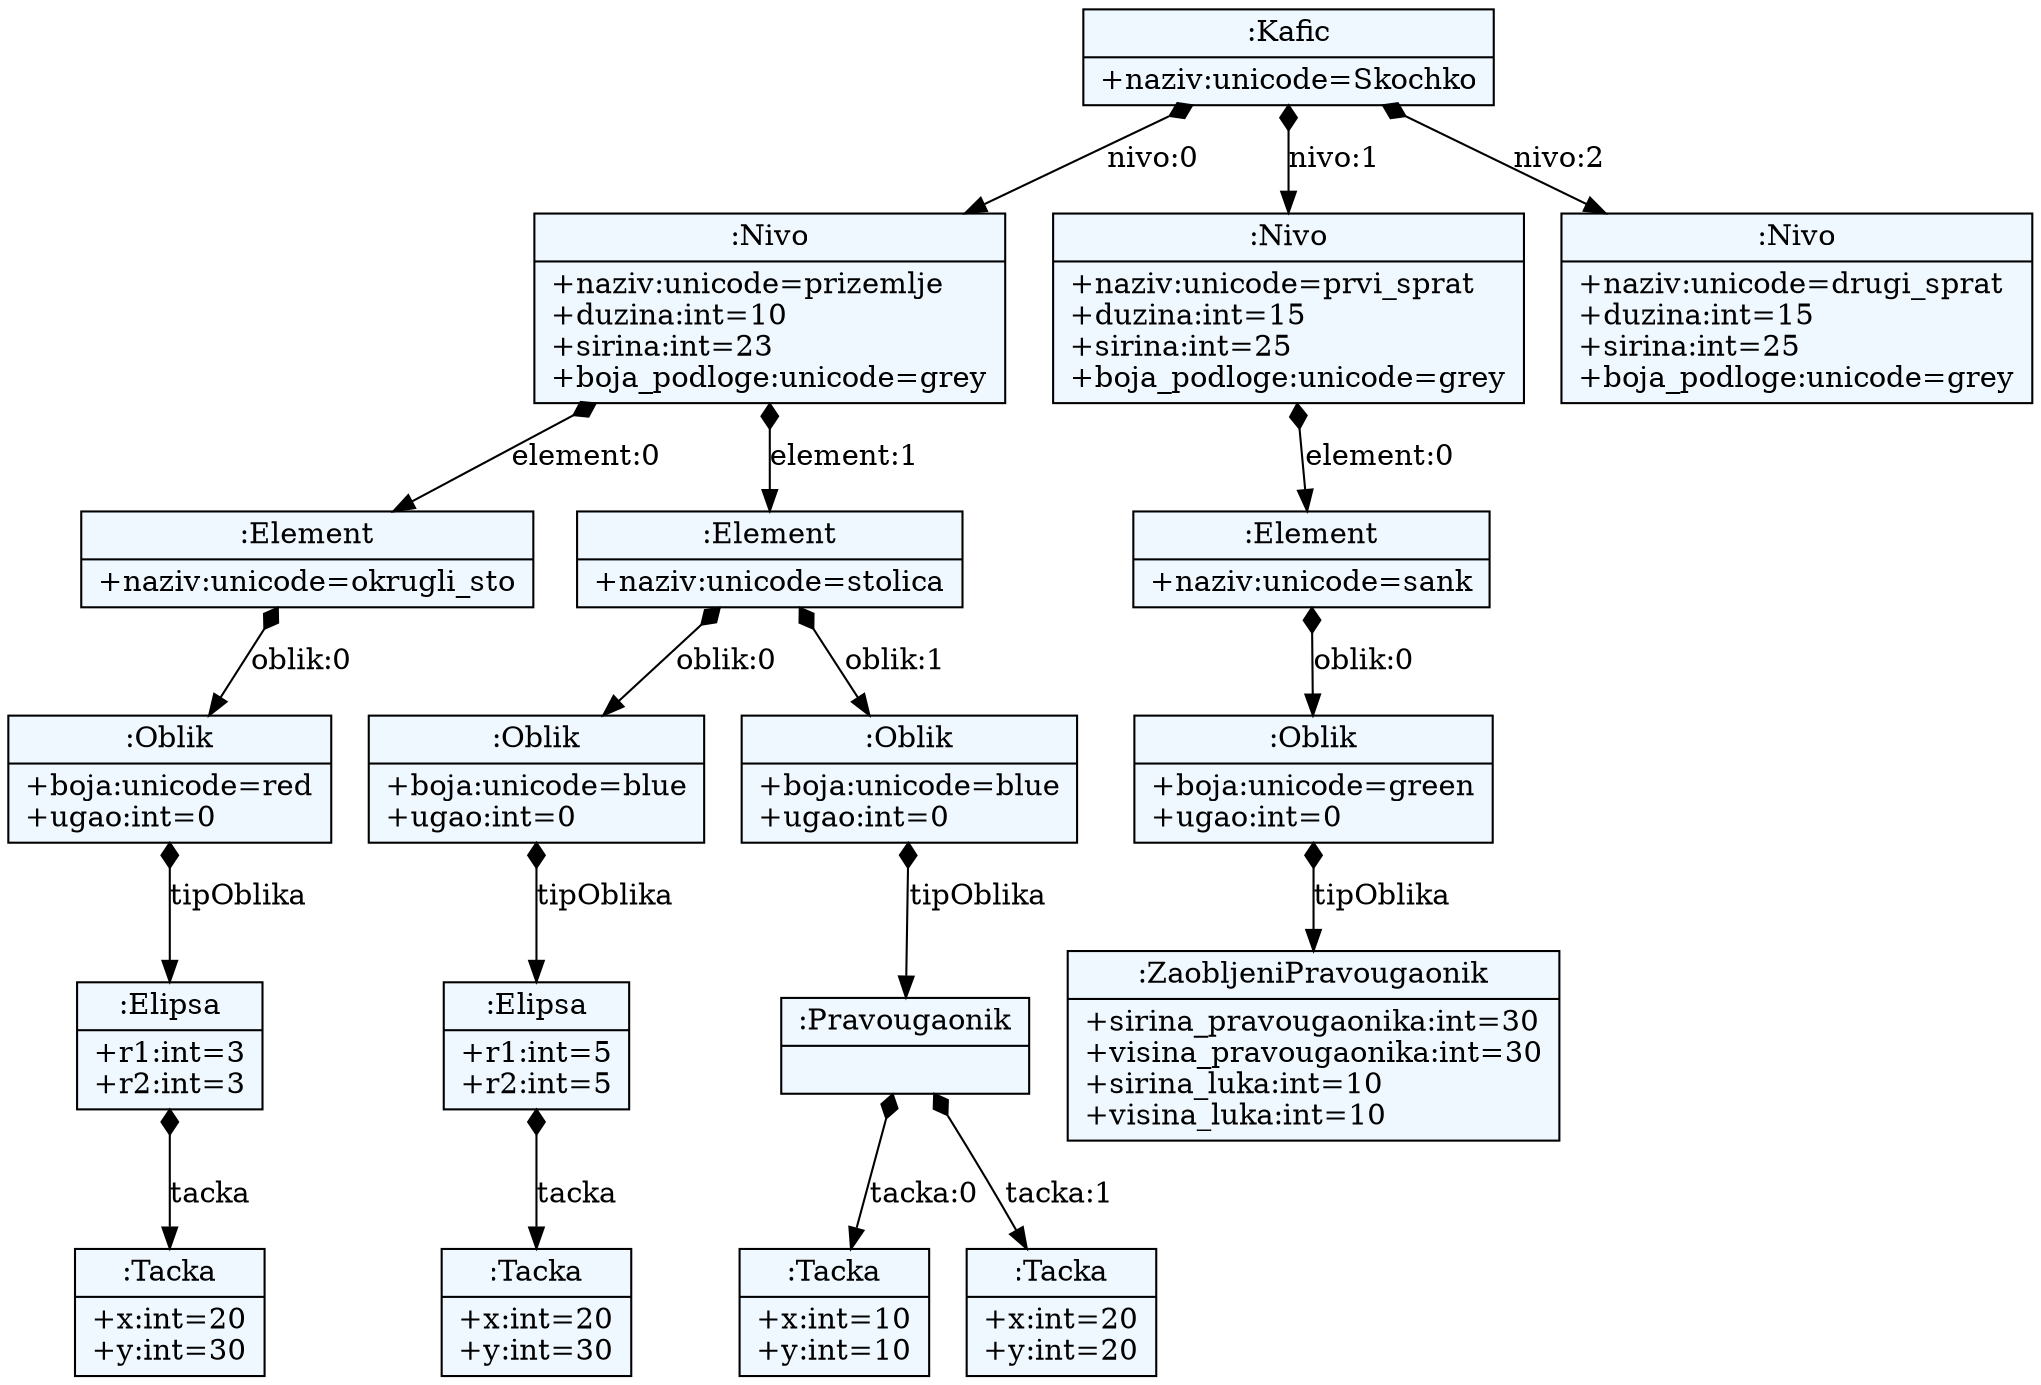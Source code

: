 
    digraph xtext {
    fontname = "Bitstream Vera Sans"
    fontsize = 8
    node[
        shape=record,
        style=filled,
        fillcolor=aliceblue
    ]
    edge[dir=black,arrowtail=empty]


50625776 -> 50625936 [label="nivo:0" arrowtail=diamond dir=both]
50625936 -> 50626128 [label="element:0" arrowtail=diamond dir=both]
50626128 -> 50626256 [label="oblik:0" arrowtail=diamond dir=both]
50626256 -> 50626352 [label="tipOblika" arrowtail=diamond dir=both]
50626352 -> 50626480 [label="tacka" arrowtail=diamond dir=both]
50626480[label="{:Tacka|+x:int=20\l+y:int=30\l}"]
50626352[label="{:Elipsa|+r1:int=3\l+r2:int=3\l}"]
50626256[label="{:Oblik|+boja:unicode=red\l+ugao:int=0\l}"]
50626128[label="{:Element|+naziv:unicode=okrugli_sto\l}"]
50625936 -> 50626224 [label="element:1" arrowtail=diamond dir=both]
50626224 -> 50827344 [label="oblik:0" arrowtail=diamond dir=both]
50827344 -> 50827408 [label="tipOblika" arrowtail=diamond dir=both]
50827408 -> 50827472 [label="tacka" arrowtail=diamond dir=both]
50827472[label="{:Tacka|+x:int=20\l+y:int=30\l}"]
50827408[label="{:Elipsa|+r1:int=5\l+r2:int=5\l}"]
50827344[label="{:Oblik|+boja:unicode=blue\l+ugao:int=0\l}"]
50626224 -> 50827376 [label="oblik:1" arrowtail=diamond dir=both]
50827376 -> 50827504 [label="tipOblika" arrowtail=diamond dir=both]
50827504 -> 50827600 [label="tacka:0" arrowtail=diamond dir=both]
50827600[label="{:Tacka|+x:int=10\l+y:int=10\l}"]
50827504 -> 50827664 [label="tacka:1" arrowtail=diamond dir=both]
50827664[label="{:Tacka|+x:int=20\l+y:int=20\l}"]
50827504[label="{:Pravougaonik|}"]
50827376[label="{:Oblik|+boja:unicode=blue\l+ugao:int=0\l}"]
50626224[label="{:Element|+naziv:unicode=stolica\l}"]
50625936[label="{:Nivo|+naziv:unicode=prizemlje\l+duzina:int=10\l+sirina:int=23\l+boja_podloge:unicode=grey\l}"]
50625776 -> 50626096 [label="nivo:1" arrowtail=diamond dir=both]
50626096 -> 50827440 [label="element:0" arrowtail=diamond dir=both]
50827440 -> 50827696 [label="oblik:0" arrowtail=diamond dir=both]
50827696 -> 50827760 [label="tipOblika" arrowtail=diamond dir=both]
50827760[label="{:ZaobljeniPravougaonik|+sirina_pravougaonika:int=30\l+visina_pravougaonika:int=30\l+sirina_luka:int=10\l+visina_luka:int=10\l}"]
50827696[label="{:Oblik|+boja:unicode=green\l+ugao:int=0\l}"]
50827440[label="{:Element|+naziv:unicode=sank\l}"]
50626096[label="{:Nivo|+naziv:unicode=prvi_sprat\l+duzina:int=15\l+sirina:int=25\l+boja_podloge:unicode=grey\l}"]
50625776 -> 50626544 [label="nivo:2" arrowtail=diamond dir=both]
50626544[label="{:Nivo|+naziv:unicode=drugi_sprat\l+duzina:int=15\l+sirina:int=25\l+boja_podloge:unicode=grey\l}"]
50625776[label="{:Kafic|+naziv:unicode=Skochko\l}"]

}
